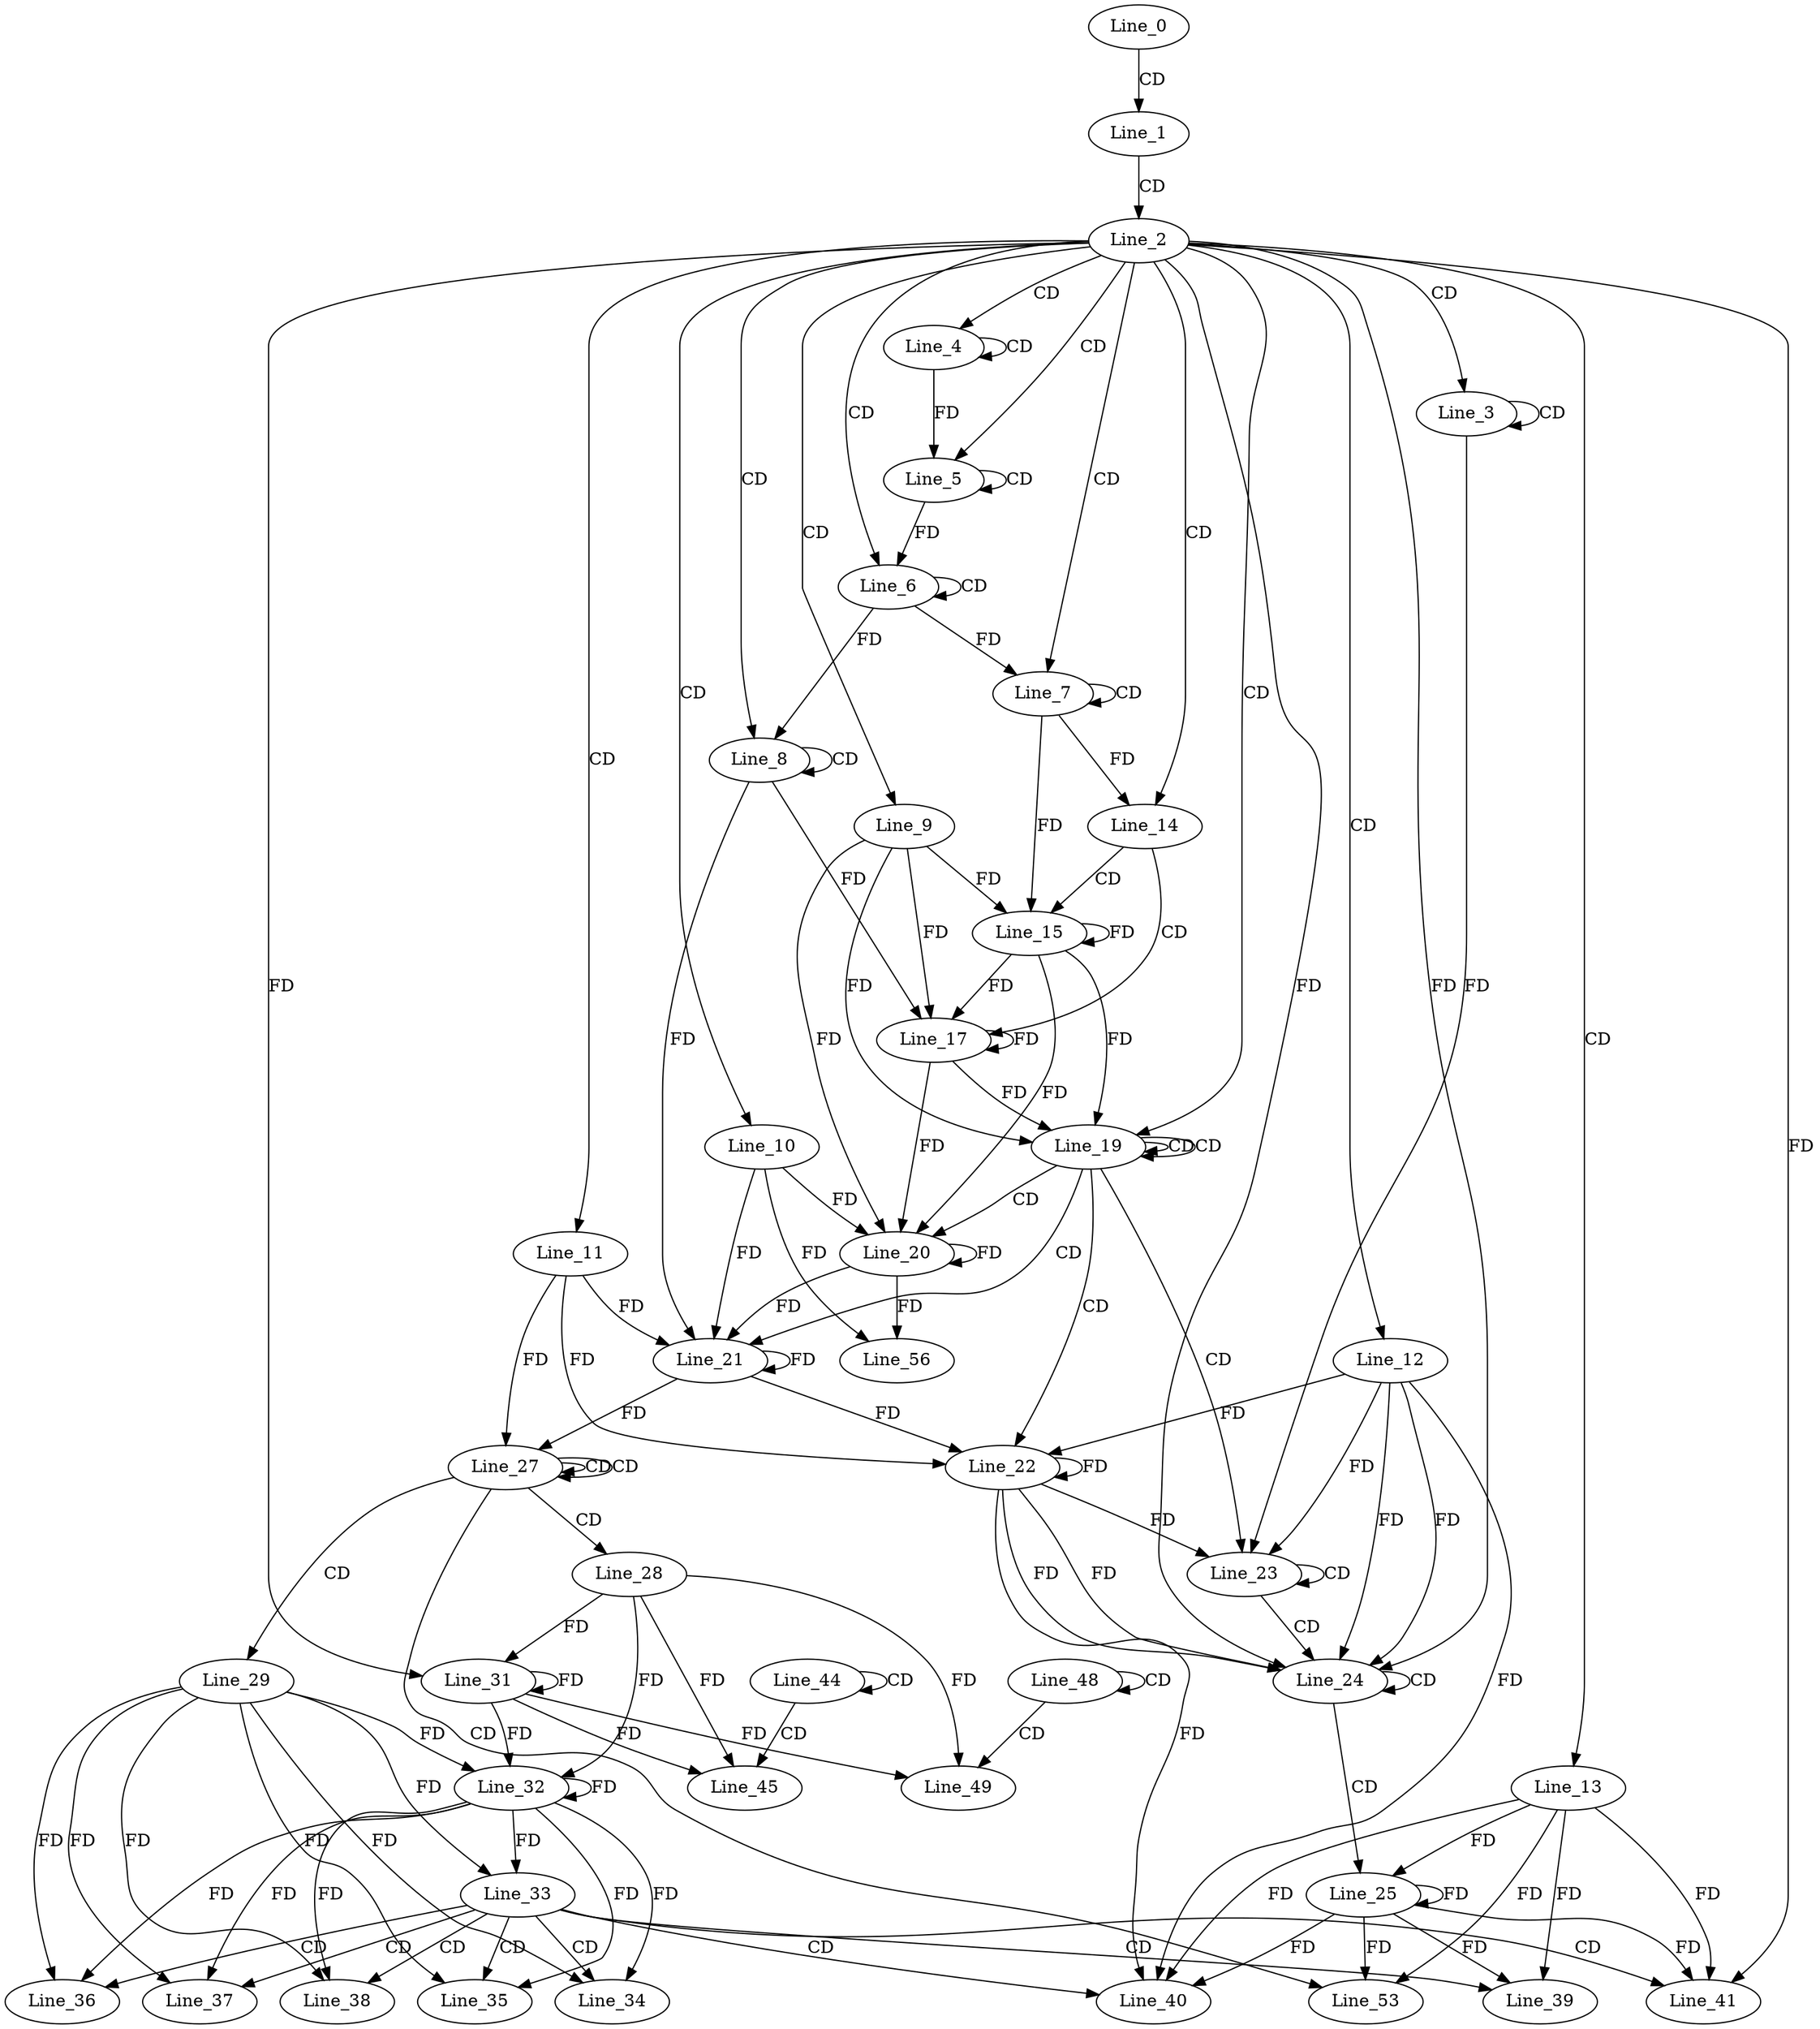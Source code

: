 digraph G {
  Line_0;
  Line_1;
  Line_2;
  Line_3;
  Line_3;
  Line_4;
  Line_4;
  Line_5;
  Line_5;
  Line_6;
  Line_6;
  Line_7;
  Line_7;
  Line_8;
  Line_8;
  Line_9;
  Line_10;
  Line_11;
  Line_12;
  Line_13;
  Line_14;
  Line_15;
  Line_15;
  Line_17;
  Line_17;
  Line_17;
  Line_19;
  Line_19;
  Line_20;
  Line_20;
  Line_21;
  Line_21;
  Line_22;
  Line_22;
  Line_23;
  Line_23;
  Line_23;
  Line_24;
  Line_24;
  Line_25;
  Line_27;
  Line_27;
  Line_27;
  Line_28;
  Line_29;
  Line_31;
  Line_31;
  Line_32;
  Line_32;
  Line_33;
  Line_34;
  Line_35;
  Line_36;
  Line_37;
  Line_38;
  Line_39;
  Line_40;
  Line_41;
  Line_44;
  Line_44;
  Line_45;
  Line_45;
  Line_48;
  Line_48;
  Line_49;
  Line_49;
  Line_53;
  Line_56;
  Line_0 -> Line_1 [ label="CD" ];
  Line_1 -> Line_2 [ label="CD" ];
  Line_2 -> Line_3 [ label="CD" ];
  Line_3 -> Line_3 [ label="CD" ];
  Line_2 -> Line_4 [ label="CD" ];
  Line_4 -> Line_4 [ label="CD" ];
  Line_2 -> Line_5 [ label="CD" ];
  Line_5 -> Line_5 [ label="CD" ];
  Line_4 -> Line_5 [ label="FD" ];
  Line_2 -> Line_6 [ label="CD" ];
  Line_6 -> Line_6 [ label="CD" ];
  Line_5 -> Line_6 [ label="FD" ];
  Line_2 -> Line_7 [ label="CD" ];
  Line_7 -> Line_7 [ label="CD" ];
  Line_6 -> Line_7 [ label="FD" ];
  Line_2 -> Line_8 [ label="CD" ];
  Line_8 -> Line_8 [ label="CD" ];
  Line_6 -> Line_8 [ label="FD" ];
  Line_2 -> Line_9 [ label="CD" ];
  Line_2 -> Line_10 [ label="CD" ];
  Line_2 -> Line_11 [ label="CD" ];
  Line_2 -> Line_12 [ label="CD" ];
  Line_2 -> Line_13 [ label="CD" ];
  Line_2 -> Line_14 [ label="CD" ];
  Line_7 -> Line_14 [ label="FD" ];
  Line_14 -> Line_15 [ label="CD" ];
  Line_9 -> Line_15 [ label="FD" ];
  Line_15 -> Line_15 [ label="FD" ];
  Line_7 -> Line_15 [ label="FD" ];
  Line_14 -> Line_17 [ label="CD" ];
  Line_9 -> Line_17 [ label="FD" ];
  Line_15 -> Line_17 [ label="FD" ];
  Line_17 -> Line_17 [ label="FD" ];
  Line_8 -> Line_17 [ label="FD" ];
  Line_2 -> Line_19 [ label="CD" ];
  Line_19 -> Line_19 [ label="CD" ];
  Line_19 -> Line_19 [ label="CD" ];
  Line_9 -> Line_19 [ label="FD" ];
  Line_15 -> Line_19 [ label="FD" ];
  Line_17 -> Line_19 [ label="FD" ];
  Line_19 -> Line_20 [ label="CD" ];
  Line_20 -> Line_20 [ label="FD" ];
  Line_10 -> Line_20 [ label="FD" ];
  Line_9 -> Line_20 [ label="FD" ];
  Line_15 -> Line_20 [ label="FD" ];
  Line_17 -> Line_20 [ label="FD" ];
  Line_19 -> Line_21 [ label="CD" ];
  Line_21 -> Line_21 [ label="FD" ];
  Line_11 -> Line_21 [ label="FD" ];
  Line_8 -> Line_21 [ label="FD" ];
  Line_20 -> Line_21 [ label="FD" ];
  Line_10 -> Line_21 [ label="FD" ];
  Line_19 -> Line_22 [ label="CD" ];
  Line_22 -> Line_22 [ label="FD" ];
  Line_12 -> Line_22 [ label="FD" ];
  Line_21 -> Line_22 [ label="FD" ];
  Line_11 -> Line_22 [ label="FD" ];
  Line_19 -> Line_23 [ label="CD" ];
  Line_3 -> Line_23 [ label="FD" ];
  Line_23 -> Line_23 [ label="CD" ];
  Line_22 -> Line_23 [ label="FD" ];
  Line_12 -> Line_23 [ label="FD" ];
  Line_23 -> Line_24 [ label="CD" ];
  Line_22 -> Line_24 [ label="FD" ];
  Line_12 -> Line_24 [ label="FD" ];
  Line_2 -> Line_24 [ label="FD" ];
  Line_24 -> Line_24 [ label="CD" ];
  Line_22 -> Line_24 [ label="FD" ];
  Line_12 -> Line_24 [ label="FD" ];
  Line_2 -> Line_24 [ label="FD" ];
  Line_24 -> Line_25 [ label="CD" ];
  Line_25 -> Line_25 [ label="FD" ];
  Line_13 -> Line_25 [ label="FD" ];
  Line_27 -> Line_27 [ label="CD" ];
  Line_27 -> Line_27 [ label="CD" ];
  Line_21 -> Line_27 [ label="FD" ];
  Line_11 -> Line_27 [ label="FD" ];
  Line_27 -> Line_28 [ label="CD" ];
  Line_27 -> Line_29 [ label="CD" ];
  Line_28 -> Line_31 [ label="FD" ];
  Line_31 -> Line_31 [ label="FD" ];
  Line_2 -> Line_31 [ label="FD" ];
  Line_29 -> Line_32 [ label="FD" ];
  Line_32 -> Line_32 [ label="FD" ];
  Line_28 -> Line_32 [ label="FD" ];
  Line_31 -> Line_32 [ label="FD" ];
  Line_29 -> Line_33 [ label="FD" ];
  Line_32 -> Line_33 [ label="FD" ];
  Line_33 -> Line_34 [ label="CD" ];
  Line_29 -> Line_34 [ label="FD" ];
  Line_32 -> Line_34 [ label="FD" ];
  Line_33 -> Line_35 [ label="CD" ];
  Line_29 -> Line_35 [ label="FD" ];
  Line_32 -> Line_35 [ label="FD" ];
  Line_33 -> Line_36 [ label="CD" ];
  Line_29 -> Line_36 [ label="FD" ];
  Line_32 -> Line_36 [ label="FD" ];
  Line_33 -> Line_37 [ label="CD" ];
  Line_29 -> Line_37 [ label="FD" ];
  Line_32 -> Line_37 [ label="FD" ];
  Line_33 -> Line_38 [ label="CD" ];
  Line_29 -> Line_38 [ label="FD" ];
  Line_32 -> Line_38 [ label="FD" ];
  Line_33 -> Line_39 [ label="CD" ];
  Line_25 -> Line_39 [ label="FD" ];
  Line_13 -> Line_39 [ label="FD" ];
  Line_33 -> Line_40 [ label="CD" ];
  Line_25 -> Line_40 [ label="FD" ];
  Line_13 -> Line_40 [ label="FD" ];
  Line_22 -> Line_40 [ label="FD" ];
  Line_12 -> Line_40 [ label="FD" ];
  Line_33 -> Line_41 [ label="CD" ];
  Line_2 -> Line_41 [ label="FD" ];
  Line_25 -> Line_41 [ label="FD" ];
  Line_13 -> Line_41 [ label="FD" ];
  Line_44 -> Line_44 [ label="CD" ];
  Line_44 -> Line_45 [ label="CD" ];
  Line_28 -> Line_45 [ label="FD" ];
  Line_31 -> Line_45 [ label="FD" ];
  Line_48 -> Line_48 [ label="CD" ];
  Line_48 -> Line_49 [ label="CD" ];
  Line_28 -> Line_49 [ label="FD" ];
  Line_31 -> Line_49 [ label="FD" ];
  Line_27 -> Line_53 [ label="CD" ];
  Line_25 -> Line_53 [ label="FD" ];
  Line_13 -> Line_53 [ label="FD" ];
  Line_20 -> Line_56 [ label="FD" ];
  Line_10 -> Line_56 [ label="FD" ];
}
